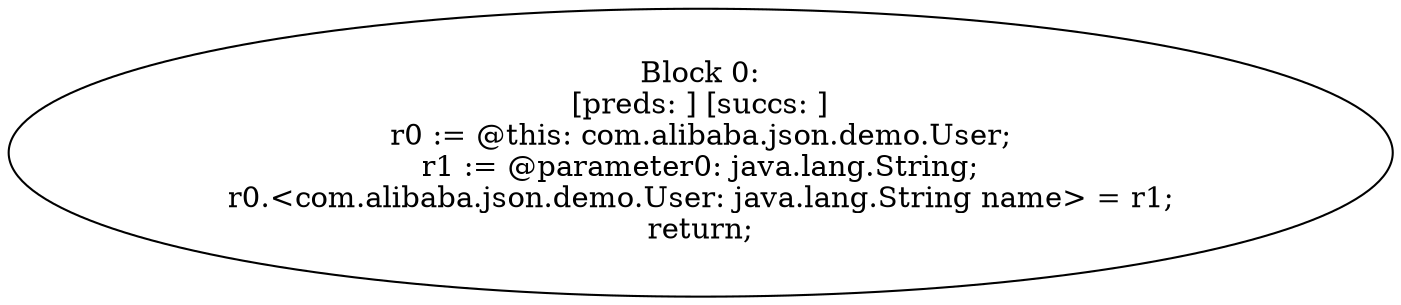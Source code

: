 digraph "unitGraph" {
    "Block 0:
[preds: ] [succs: ]
r0 := @this: com.alibaba.json.demo.User;
r1 := @parameter0: java.lang.String;
r0.<com.alibaba.json.demo.User: java.lang.String name> = r1;
return;
"
}
